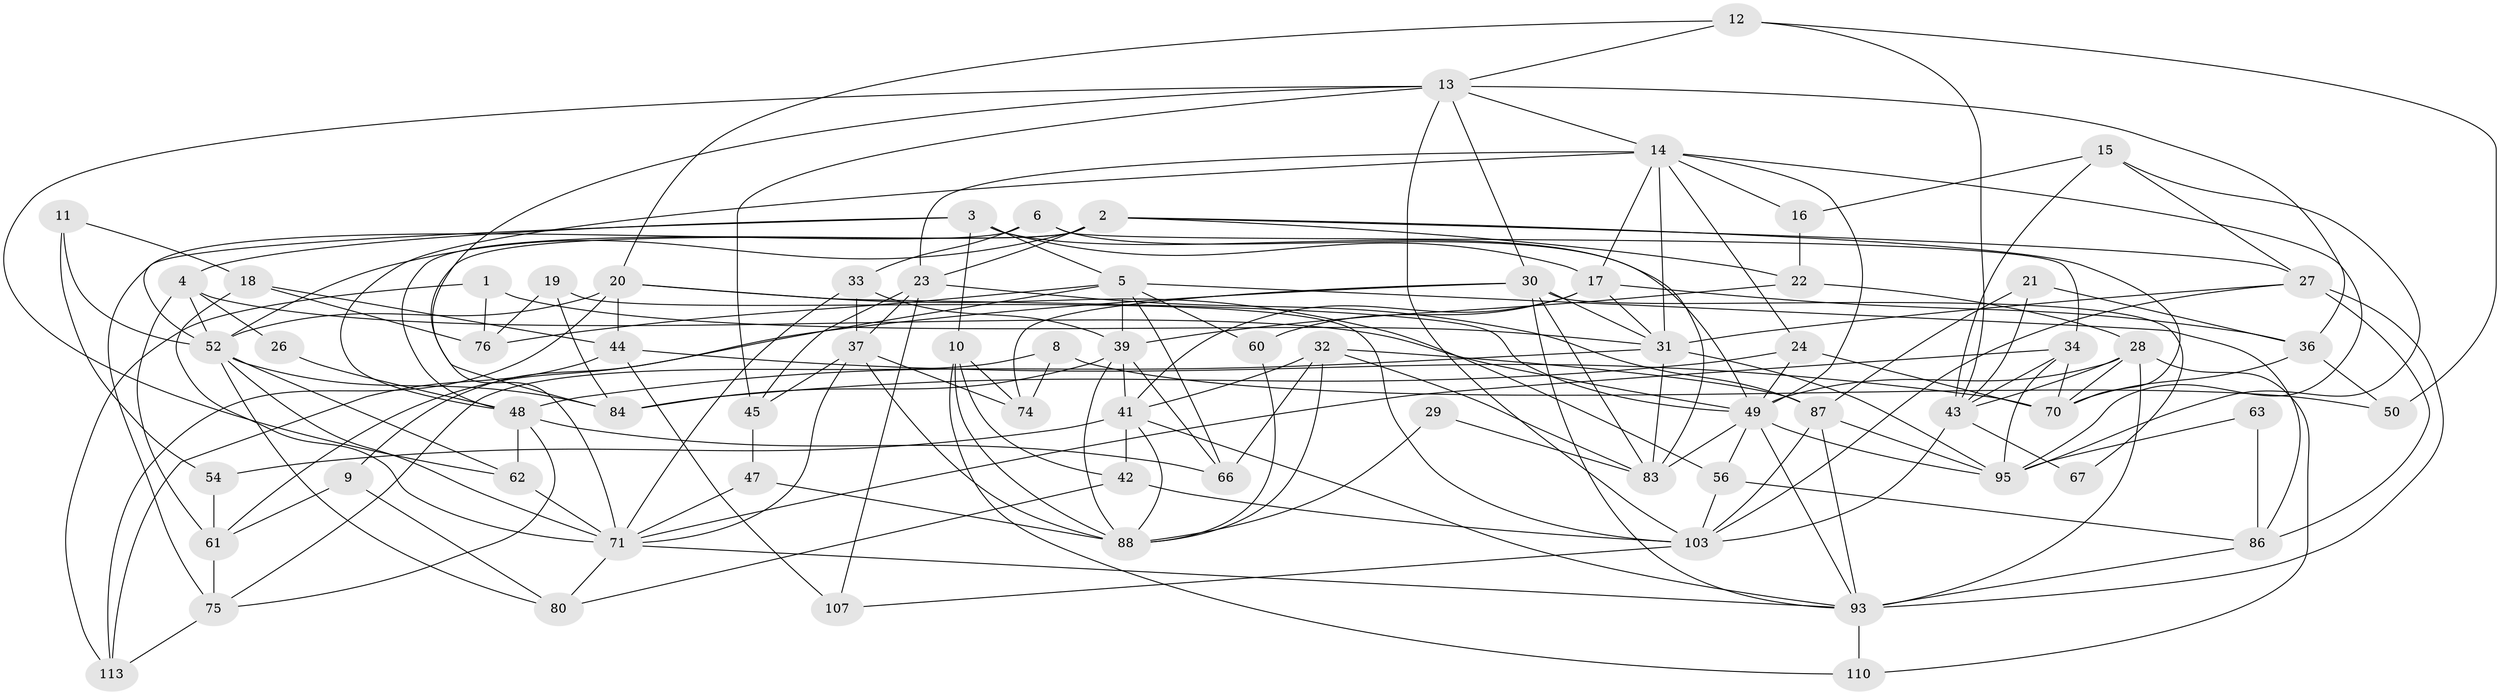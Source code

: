// Generated by graph-tools (version 1.1) at 2025/24/03/03/25 07:24:01]
// undirected, 70 vertices, 178 edges
graph export_dot {
graph [start="1"]
  node [color=gray90,style=filled];
  1;
  2 [super="+82"];
  3 [super="+100"];
  4 [super="+94"];
  5 [super="+7"];
  6 [super="+46"];
  8;
  9 [super="+78"];
  10 [super="+73"];
  11 [super="+40"];
  12 [super="+35"];
  13 [super="+106"];
  14 [super="+65"];
  15 [super="+68"];
  16 [super="+79"];
  17 [super="+72"];
  18;
  19;
  20 [super="+69"];
  21;
  22 [super="+25"];
  23 [super="+57"];
  24 [super="+53"];
  26;
  27 [super="+58"];
  28 [super="+51"];
  29;
  30 [super="+91"];
  31 [super="+64"];
  32 [super="+90"];
  33;
  34 [super="+38"];
  36;
  37 [super="+89"];
  39 [super="+112"];
  41 [super="+81"];
  42;
  43 [super="+102"];
  44 [super="+59"];
  45;
  47 [super="+111"];
  48 [super="+96"];
  49 [super="+55"];
  50;
  52;
  54;
  56;
  60;
  61;
  62 [super="+85"];
  63;
  66 [super="+77"];
  67;
  70 [super="+104"];
  71 [super="+109"];
  74;
  75 [super="+101"];
  76;
  80;
  83 [super="+92"];
  84 [super="+98"];
  86;
  87;
  88 [super="+97"];
  93 [super="+99"];
  95 [super="+105"];
  103 [super="+108"];
  107;
  110;
  113;
  1 -- 113;
  1 -- 76;
  1 -- 31;
  2 -- 52;
  2 -- 23;
  2 -- 27;
  2 -- 48;
  2 -- 22;
  2 -- 71;
  2 -- 70;
  3 -- 5;
  3 -- 49;
  3 -- 17;
  3 -- 4;
  3 -- 52;
  3 -- 10;
  4 -- 52;
  4 -- 26;
  4 -- 61;
  4 -- 49;
  5 -- 86;
  5 -- 66;
  5 -- 60;
  5 -- 39;
  5 -- 76;
  5 -- 9;
  6 -- 83;
  6 -- 33;
  6 -- 75;
  6 -- 34;
  8 -- 74;
  8 -- 50;
  8 -- 75;
  9 -- 61 [weight=2];
  9 -- 80;
  10 -- 74;
  10 -- 42;
  10 -- 88;
  10 -- 110;
  11 -- 54;
  11 -- 18;
  11 -- 52;
  12 -- 13;
  12 -- 50;
  12 -- 43;
  12 -- 20;
  13 -- 14;
  13 -- 84;
  13 -- 36;
  13 -- 103;
  13 -- 62;
  13 -- 45;
  13 -- 30;
  14 -- 17 [weight=2];
  14 -- 49;
  14 -- 16;
  14 -- 48;
  14 -- 95;
  14 -- 23;
  14 -- 24;
  14 -- 31;
  15 -- 27;
  15 -- 16;
  15 -- 95;
  15 -- 43;
  16 -- 22;
  17 -- 36;
  17 -- 60;
  17 -- 41;
  17 -- 31;
  18 -- 71;
  18 -- 76;
  18 -- 44;
  19 -- 76;
  19 -- 84;
  19 -- 103;
  20 -- 52;
  20 -- 113;
  20 -- 49;
  20 -- 56;
  20 -- 44;
  21 -- 36;
  21 -- 87;
  21 -- 43;
  22 -- 28;
  22 -- 39;
  23 -- 45;
  23 -- 107;
  23 -- 87;
  23 -- 37;
  24 -- 84;
  24 -- 49;
  24 -- 70;
  26 -- 48;
  27 -- 103;
  27 -- 93;
  27 -- 86;
  27 -- 31;
  28 -- 110;
  28 -- 49;
  28 -- 93;
  28 -- 43;
  28 -- 70;
  29 -- 83;
  29 -- 88;
  30 -- 67;
  30 -- 74;
  30 -- 83;
  30 -- 93;
  30 -- 61;
  30 -- 31;
  31 -- 83;
  31 -- 48;
  31 -- 95;
  32 -- 41;
  32 -- 83;
  32 -- 66;
  32 -- 87;
  32 -- 88;
  33 -- 71;
  33 -- 39;
  33 -- 37;
  34 -- 95;
  34 -- 43 [weight=2];
  34 -- 70;
  34 -- 71;
  36 -- 50;
  36 -- 70;
  37 -- 88;
  37 -- 45;
  37 -- 74;
  37 -- 71;
  39 -- 66;
  39 -- 84;
  39 -- 41;
  39 -- 88;
  41 -- 42;
  41 -- 54;
  41 -- 88;
  41 -- 93;
  42 -- 80;
  42 -- 103;
  43 -- 67;
  43 -- 103;
  44 -- 113;
  44 -- 107;
  44 -- 70;
  45 -- 47;
  47 -- 71;
  47 -- 88;
  48 -- 66;
  48 -- 75;
  48 -- 62;
  49 -- 56;
  49 -- 93;
  49 -- 83;
  49 -- 95;
  52 -- 71;
  52 -- 62;
  52 -- 80;
  52 -- 84;
  54 -- 61;
  56 -- 86;
  56 -- 103;
  60 -- 88;
  61 -- 75;
  62 -- 71 [weight=2];
  63 -- 86;
  63 -- 95;
  71 -- 80;
  71 -- 93;
  75 -- 113;
  86 -- 93;
  87 -- 93;
  87 -- 95;
  87 -- 103;
  93 -- 110;
  103 -- 107;
}

